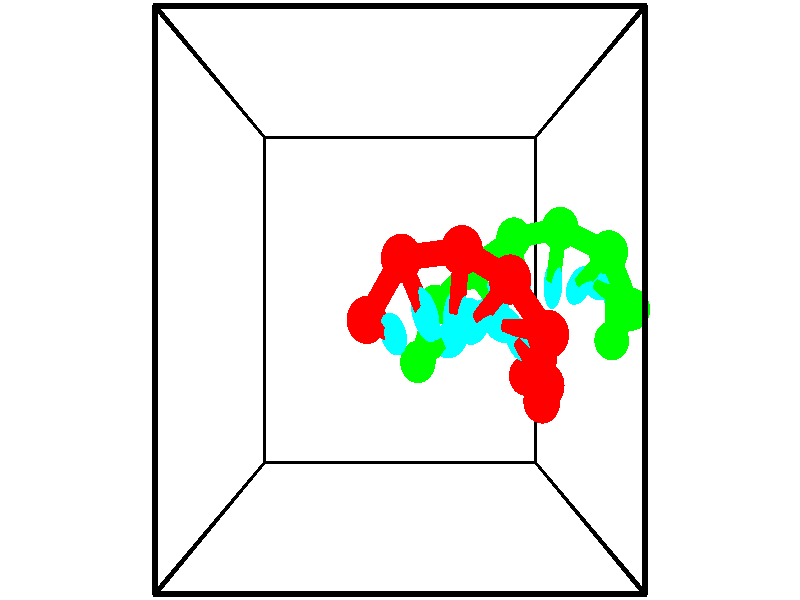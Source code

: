// switches for output
#declare DRAW_BASES = 1; // possible values are 0, 1; only relevant for DNA ribbons
#declare DRAW_BASES_TYPE = 3; // possible values are 1, 2, 3; only relevant for DNA ribbons
#declare DRAW_FOG = 0; // set to 1 to enable fog

#include "colors.inc"

#include "transforms.inc"
background { rgb <1, 1, 1>}

#default {
   normal{
       ripples 0.25
       frequency 0.20
       turbulence 0.2
       lambda 5
   }
	finish {
		phong 0.1
		phong_size 40.
	}
}

// original window dimensions: 1024x640


// camera settings

camera {
	sky <-0, 1, 0>
	up <-0, 1, 0>
	right 1.6 * <1, 0, 0>
	location <2.5, 2.5, 11.1562>
	look_at <2.5, 2.5, 2.5>
	direction <0, 0, -8.6562>
	angle 67.0682
}


# declare cpy_camera_pos = <2.5, 2.5, 11.1562>;
# if (DRAW_FOG = 1)
fog {
	fog_type 2
	up vnormalize(cpy_camera_pos)
	color rgbt<1,1,1,0.3>
	distance 1e-5
	fog_alt 3e-3
	fog_offset 4
}
# end


// LIGHTS

# declare lum = 6;
global_settings {
	ambient_light rgb lum * <0.05, 0.05, 0.05>
	max_trace_level 15
}# declare cpy_direct_light_amount = 0.25;
light_source
{	1000 * <-1, -1, 1>,
	rgb lum * cpy_direct_light_amount
	parallel
}

light_source
{	1000 * <1, 1, -1>,
	rgb lum * cpy_direct_light_amount
	parallel
}

// strand 0

// nucleotide -1

// particle -1
sphere {
	<2.084470, 2.292434, 3.618562> 0.250000
	pigment { color rgbt <1,0,0,0> }
	no_shadow
}
cylinder {
	<2.275093, 2.225746, 3.963838>,  <2.389467, 2.185733, 4.171003>, 0.100000
	pigment { color rgbt <1,0,0,0> }
	no_shadow
}
cylinder {
	<2.275093, 2.225746, 3.963838>,  <2.084470, 2.292434, 3.618562>, 0.100000
	pigment { color rgbt <1,0,0,0> }
	no_shadow
}

// particle -1
sphere {
	<2.275093, 2.225746, 3.963838> 0.100000
	pigment { color rgbt <1,0,0,0> }
	no_shadow
}
sphere {
	0, 1
	scale<0.080000,0.200000,0.300000>
	matrix <0.878895, 0.113687, -0.463270,
		-0.020897, 0.979428, 0.200709,
		0.476557, -0.166721, 0.863190,
		2.418060, 2.175730, 4.222795>
	pigment { color rgbt <0,1,1,0> }
	no_shadow
}
cylinder {
	<2.516028, 2.928396, 3.741149>,  <2.084470, 2.292434, 3.618562>, 0.130000
	pigment { color rgbt <1,0,0,0> }
	no_shadow
}

// nucleotide -1

// particle -1
sphere {
	<2.516028, 2.928396, 3.741149> 0.250000
	pigment { color rgbt <1,0,0,0> }
	no_shadow
}
cylinder {
	<2.674522, 2.602600, 3.910667>,  <2.769619, 2.407122, 4.012378>, 0.100000
	pigment { color rgbt <1,0,0,0> }
	no_shadow
}
cylinder {
	<2.674522, 2.602600, 3.910667>,  <2.516028, 2.928396, 3.741149>, 0.100000
	pigment { color rgbt <1,0,0,0> }
	no_shadow
}

// particle -1
sphere {
	<2.674522, 2.602600, 3.910667> 0.100000
	pigment { color rgbt <1,0,0,0> }
	no_shadow
}
sphere {
	0, 1
	scale<0.080000,0.200000,0.300000>
	matrix <0.789760, 0.066940, -0.609752,
		0.468269, 0.576302, 0.669776,
		0.396236, -0.814491, 0.423795,
		2.793393, 2.358253, 4.037805>
	pigment { color rgbt <0,1,1,0> }
	no_shadow
}
cylinder {
	<3.237032, 2.994628, 3.943847>,  <2.516028, 2.928396, 3.741149>, 0.130000
	pigment { color rgbt <1,0,0,0> }
	no_shadow
}

// nucleotide -1

// particle -1
sphere {
	<3.237032, 2.994628, 3.943847> 0.250000
	pigment { color rgbt <1,0,0,0> }
	no_shadow
}
cylinder {
	<3.207539, 2.604233, 3.861863>,  <3.189843, 2.369995, 3.812672>, 0.100000
	pigment { color rgbt <1,0,0,0> }
	no_shadow
}
cylinder {
	<3.207539, 2.604233, 3.861863>,  <3.237032, 2.994628, 3.943847>, 0.100000
	pigment { color rgbt <1,0,0,0> }
	no_shadow
}

// particle -1
sphere {
	<3.207539, 2.604233, 3.861863> 0.100000
	pigment { color rgbt <1,0,0,0> }
	no_shadow
}
sphere {
	0, 1
	scale<0.080000,0.200000,0.300000>
	matrix <0.693643, 0.097475, -0.713693,
		0.716535, -0.194792, 0.669801,
		-0.073732, -0.975989, -0.204960,
		3.185419, 2.311436, 3.800375>
	pigment { color rgbt <0,1,1,0> }
	no_shadow
}
cylinder {
	<3.815546, 2.704139, 3.928227>,  <3.237032, 2.994628, 3.943847>, 0.130000
	pigment { color rgbt <1,0,0,0> }
	no_shadow
}

// nucleotide -1

// particle -1
sphere {
	<3.815546, 2.704139, 3.928227> 0.250000
	pigment { color rgbt <1,0,0,0> }
	no_shadow
}
cylinder {
	<3.619476, 2.453079, 3.686306>,  <3.501835, 2.302443, 3.541154>, 0.100000
	pigment { color rgbt <1,0,0,0> }
	no_shadow
}
cylinder {
	<3.619476, 2.453079, 3.686306>,  <3.815546, 2.704139, 3.928227>, 0.100000
	pigment { color rgbt <1,0,0,0> }
	no_shadow
}

// particle -1
sphere {
	<3.619476, 2.453079, 3.686306> 0.100000
	pigment { color rgbt <1,0,0,0> }
	no_shadow
}
sphere {
	0, 1
	scale<0.080000,0.200000,0.300000>
	matrix <0.809736, -0.071112, -0.582469,
		0.322579, -0.775240, 0.543088,
		-0.490174, -0.627651, -0.604801,
		3.472424, 2.264784, 3.504866>
	pigment { color rgbt <0,1,1,0> }
	no_shadow
}
cylinder {
	<4.307395, 2.150570, 3.775349>,  <3.815546, 2.704139, 3.928227>, 0.130000
	pigment { color rgbt <1,0,0,0> }
	no_shadow
}

// nucleotide -1

// particle -1
sphere {
	<4.307395, 2.150570, 3.775349> 0.250000
	pigment { color rgbt <1,0,0,0> }
	no_shadow
}
cylinder {
	<4.040306, 2.198029, 3.481391>,  <3.880053, 2.226504, 3.305017>, 0.100000
	pigment { color rgbt <1,0,0,0> }
	no_shadow
}
cylinder {
	<4.040306, 2.198029, 3.481391>,  <4.307395, 2.150570, 3.775349>, 0.100000
	pigment { color rgbt <1,0,0,0> }
	no_shadow
}

// particle -1
sphere {
	<4.040306, 2.198029, 3.481391> 0.100000
	pigment { color rgbt <1,0,0,0> }
	no_shadow
}
sphere {
	0, 1
	scale<0.080000,0.200000,0.300000>
	matrix <0.740746, 0.008071, -0.671737,
		-0.073769, -0.992904, -0.093277,
		-0.667723, 0.118647, -0.734894,
		3.839989, 2.233623, 3.260923>
	pigment { color rgbt <0,1,1,0> }
	no_shadow
}
cylinder {
	<4.355118, 1.588585, 3.399198>,  <4.307395, 2.150570, 3.775349>, 0.130000
	pigment { color rgbt <1,0,0,0> }
	no_shadow
}

// nucleotide -1

// particle -1
sphere {
	<4.355118, 1.588585, 3.399198> 0.250000
	pigment { color rgbt <1,0,0,0> }
	no_shadow
}
cylinder {
	<4.216816, 1.860985, 3.140991>,  <4.133834, 2.024425, 2.986067>, 0.100000
	pigment { color rgbt <1,0,0,0> }
	no_shadow
}
cylinder {
	<4.216816, 1.860985, 3.140991>,  <4.355118, 1.588585, 3.399198>, 0.100000
	pigment { color rgbt <1,0,0,0> }
	no_shadow
}

// particle -1
sphere {
	<4.216816, 1.860985, 3.140991> 0.100000
	pigment { color rgbt <1,0,0,0> }
	no_shadow
}
sphere {
	0, 1
	scale<0.080000,0.200000,0.300000>
	matrix <0.826051, -0.105403, -0.553651,
		-0.445075, -0.724659, -0.526097,
		-0.345756, 0.680999, -0.645517,
		4.113089, 2.065285, 2.947335>
	pigment { color rgbt <0,1,1,0> }
	no_shadow
}
cylinder {
	<4.481276, 1.312074, 2.707181>,  <4.355118, 1.588585, 3.399198>, 0.130000
	pigment { color rgbt <1,0,0,0> }
	no_shadow
}

// nucleotide -1

// particle -1
sphere {
	<4.481276, 1.312074, 2.707181> 0.250000
	pigment { color rgbt <1,0,0,0> }
	no_shadow
}
cylinder {
	<4.432835, 1.707184, 2.667917>,  <4.403770, 1.944250, 2.644359>, 0.100000
	pigment { color rgbt <1,0,0,0> }
	no_shadow
}
cylinder {
	<4.432835, 1.707184, 2.667917>,  <4.481276, 1.312074, 2.707181>, 0.100000
	pigment { color rgbt <1,0,0,0> }
	no_shadow
}

// particle -1
sphere {
	<4.432835, 1.707184, 2.667917> 0.100000
	pigment { color rgbt <1,0,0,0> }
	no_shadow
}
sphere {
	0, 1
	scale<0.080000,0.200000,0.300000>
	matrix <0.675883, 0.009631, -0.736945,
		-0.726991, -0.155590, -0.668787,
		-0.121102, 0.987775, -0.098159,
		4.396504, 2.003516, 2.638469>
	pigment { color rgbt <0,1,1,0> }
	no_shadow
}
cylinder {
	<4.407619, 1.538694, 1.997663>,  <4.481276, 1.312074, 2.707181>, 0.130000
	pigment { color rgbt <1,0,0,0> }
	no_shadow
}

// nucleotide -1

// particle -1
sphere {
	<4.407619, 1.538694, 1.997663> 0.250000
	pigment { color rgbt <1,0,0,0> }
	no_shadow
}
cylinder {
	<4.576519, 1.843651, 2.193811>,  <4.677859, 2.026625, 2.311500>, 0.100000
	pigment { color rgbt <1,0,0,0> }
	no_shadow
}
cylinder {
	<4.576519, 1.843651, 2.193811>,  <4.407619, 1.538694, 1.997663>, 0.100000
	pigment { color rgbt <1,0,0,0> }
	no_shadow
}

// particle -1
sphere {
	<4.576519, 1.843651, 2.193811> 0.100000
	pigment { color rgbt <1,0,0,0> }
	no_shadow
}
sphere {
	0, 1
	scale<0.080000,0.200000,0.300000>
	matrix <0.768130, -0.013685, -0.640148,
		-0.481333, 0.646970, -0.591395,
		0.422250, 0.762393, 0.490370,
		4.703194, 2.072369, 2.340922>
	pigment { color rgbt <0,1,1,0> }
	no_shadow
}
// strand 1

// nucleotide -1

// particle -1
sphere {
	<5.736214, 1.981153, 1.923608> 0.250000
	pigment { color rgbt <0,1,0,0> }
	no_shadow
}
cylinder {
	<5.749741, 2.379715, 1.892541>,  <5.757857, 2.618852, 1.873901>, 0.100000
	pigment { color rgbt <0,1,0,0> }
	no_shadow
}
cylinder {
	<5.749741, 2.379715, 1.892541>,  <5.736214, 1.981153, 1.923608>, 0.100000
	pigment { color rgbt <0,1,0,0> }
	no_shadow
}

// particle -1
sphere {
	<5.749741, 2.379715, 1.892541> 0.100000
	pigment { color rgbt <0,1,0,0> }
	no_shadow
}
sphere {
	0, 1
	scale<0.080000,0.200000,0.300000>
	matrix <-0.918429, 0.061629, 0.390755,
		0.394137, 0.058118, 0.917212,
		0.033817, 0.996406, -0.077667,
		5.759886, 2.678637, 1.869241>
	pigment { color rgbt <0,1,1,0> }
	no_shadow
}
cylinder {
	<5.740828, 2.391512, 2.685501>,  <5.736214, 1.981153, 1.923608>, 0.130000
	pigment { color rgbt <0,1,0,0> }
	no_shadow
}

// nucleotide -1

// particle -1
sphere {
	<5.740828, 2.391512, 2.685501> 0.250000
	pigment { color rgbt <0,1,0,0> }
	no_shadow
}
cylinder {
	<5.552155, 2.580147, 2.387475>,  <5.438951, 2.693328, 2.208659>, 0.100000
	pigment { color rgbt <0,1,0,0> }
	no_shadow
}
cylinder {
	<5.552155, 2.580147, 2.387475>,  <5.740828, 2.391512, 2.685501>, 0.100000
	pigment { color rgbt <0,1,0,0> }
	no_shadow
}

// particle -1
sphere {
	<5.552155, 2.580147, 2.387475> 0.100000
	pigment { color rgbt <0,1,0,0> }
	no_shadow
}
sphere {
	0, 1
	scale<0.080000,0.200000,0.300000>
	matrix <-0.829376, 0.049645, 0.556480,
		0.299418, 0.880421, 0.367706,
		-0.471682, 0.471587, -0.745065,
		5.410650, 2.721623, 2.163955>
	pigment { color rgbt <0,1,1,0> }
	no_shadow
}
cylinder {
	<5.321402, 3.036763, 2.979423>,  <5.740828, 2.391512, 2.685501>, 0.130000
	pigment { color rgbt <0,1,0,0> }
	no_shadow
}

// nucleotide -1

// particle -1
sphere {
	<5.321402, 3.036763, 2.979423> 0.250000
	pigment { color rgbt <0,1,0,0> }
	no_shadow
}
cylinder {
	<5.187454, 2.829346, 2.664723>,  <5.107086, 2.704895, 2.475903>, 0.100000
	pigment { color rgbt <0,1,0,0> }
	no_shadow
}
cylinder {
	<5.187454, 2.829346, 2.664723>,  <5.321402, 3.036763, 2.979423>, 0.100000
	pigment { color rgbt <0,1,0,0> }
	no_shadow
}

// particle -1
sphere {
	<5.187454, 2.829346, 2.664723> 0.100000
	pigment { color rgbt <0,1,0,0> }
	no_shadow
}
sphere {
	0, 1
	scale<0.080000,0.200000,0.300000>
	matrix <-0.930043, 0.047847, 0.364323,
		-0.151273, 0.853712, -0.498290,
		-0.334868, -0.518543, -0.786750,
		5.086994, 2.673783, 2.428698>
	pigment { color rgbt <0,1,1,0> }
	no_shadow
}
cylinder {
	<4.718488, 3.325618, 2.772447>,  <5.321402, 3.036763, 2.979423>, 0.130000
	pigment { color rgbt <0,1,0,0> }
	no_shadow
}

// nucleotide -1

// particle -1
sphere {
	<4.718488, 3.325618, 2.772447> 0.250000
	pigment { color rgbt <0,1,0,0> }
	no_shadow
}
cylinder {
	<4.702576, 2.956238, 2.619787>,  <4.693028, 2.734610, 2.528191>, 0.100000
	pigment { color rgbt <0,1,0,0> }
	no_shadow
}
cylinder {
	<4.702576, 2.956238, 2.619787>,  <4.718488, 3.325618, 2.772447>, 0.100000
	pigment { color rgbt <0,1,0,0> }
	no_shadow
}

// particle -1
sphere {
	<4.702576, 2.956238, 2.619787> 0.100000
	pigment { color rgbt <0,1,0,0> }
	no_shadow
}
sphere {
	0, 1
	scale<0.080000,0.200000,0.300000>
	matrix <-0.946599, -0.087474, 0.310320,
		-0.319949, 0.373614, -0.870658,
		-0.039780, -0.923451, -0.381650,
		4.690642, 2.679203, 2.505292>
	pigment { color rgbt <0,1,1,0> }
	no_shadow
}
cylinder {
	<4.164802, 3.258331, 2.302909>,  <4.718488, 3.325618, 2.772447>, 0.130000
	pigment { color rgbt <0,1,0,0> }
	no_shadow
}

// nucleotide -1

// particle -1
sphere {
	<4.164802, 3.258331, 2.302909> 0.250000
	pigment { color rgbt <0,1,0,0> }
	no_shadow
}
cylinder {
	<4.225937, 2.877274, 2.408063>,  <4.262618, 2.648639, 2.471156>, 0.100000
	pigment { color rgbt <0,1,0,0> }
	no_shadow
}
cylinder {
	<4.225937, 2.877274, 2.408063>,  <4.164802, 3.258331, 2.302909>, 0.100000
	pigment { color rgbt <0,1,0,0> }
	no_shadow
}

// particle -1
sphere {
	<4.225937, 2.877274, 2.408063> 0.100000
	pigment { color rgbt <0,1,0,0> }
	no_shadow
}
sphere {
	0, 1
	scale<0.080000,0.200000,0.300000>
	matrix <-0.962703, -0.083427, 0.257377,
		-0.223257, -0.292417, -0.929865,
		0.152837, -0.952645, 0.262885,
		4.271788, 2.591480, 2.486929>
	pigment { color rgbt <0,1,1,0> }
	no_shadow
}
cylinder {
	<3.536694, 2.879045, 2.104806>,  <4.164802, 3.258331, 2.302909>, 0.130000
	pigment { color rgbt <0,1,0,0> }
	no_shadow
}

// nucleotide -1

// particle -1
sphere {
	<3.536694, 2.879045, 2.104806> 0.250000
	pigment { color rgbt <0,1,0,0> }
	no_shadow
}
cylinder {
	<3.717117, 2.644043, 2.373547>,  <3.825372, 2.503042, 2.534791>, 0.100000
	pigment { color rgbt <0,1,0,0> }
	no_shadow
}
cylinder {
	<3.717117, 2.644043, 2.373547>,  <3.536694, 2.879045, 2.104806>, 0.100000
	pigment { color rgbt <0,1,0,0> }
	no_shadow
}

// particle -1
sphere {
	<3.717117, 2.644043, 2.373547> 0.100000
	pigment { color rgbt <0,1,0,0> }
	no_shadow
}
sphere {
	0, 1
	scale<0.080000,0.200000,0.300000>
	matrix <-0.831405, -0.002879, 0.555660,
		-0.324518, -0.809216, -0.489752,
		0.451059, -0.587505, 0.671852,
		3.852435, 2.467792, 2.575103>
	pigment { color rgbt <0,1,1,0> }
	no_shadow
}
cylinder {
	<3.015731, 2.438000, 2.296909>,  <3.536694, 2.879045, 2.104806>, 0.130000
	pigment { color rgbt <0,1,0,0> }
	no_shadow
}

// nucleotide -1

// particle -1
sphere {
	<3.015731, 2.438000, 2.296909> 0.250000
	pigment { color rgbt <0,1,0,0> }
	no_shadow
}
cylinder {
	<3.273994, 2.373238, 2.595415>,  <3.428953, 2.334380, 2.774518>, 0.100000
	pigment { color rgbt <0,1,0,0> }
	no_shadow
}
cylinder {
	<3.273994, 2.373238, 2.595415>,  <3.015731, 2.438000, 2.296909>, 0.100000
	pigment { color rgbt <0,1,0,0> }
	no_shadow
}

// particle -1
sphere {
	<3.273994, 2.373238, 2.595415> 0.100000
	pigment { color rgbt <0,1,0,0> }
	no_shadow
}
sphere {
	0, 1
	scale<0.080000,0.200000,0.300000>
	matrix <-0.758104, -0.018592, 0.651869,
		-0.091669, -0.986631, -0.134748,
		0.645659, -0.161908, 0.746264,
		3.467692, 2.324666, 2.819294>
	pigment { color rgbt <0,1,1,0> }
	no_shadow
}
cylinder {
	<2.753153, 1.772100, 2.619786>,  <3.015731, 2.438000, 2.296909>, 0.130000
	pigment { color rgbt <0,1,0,0> }
	no_shadow
}

// nucleotide -1

// particle -1
sphere {
	<2.753153, 1.772100, 2.619786> 0.250000
	pigment { color rgbt <0,1,0,0> }
	no_shadow
}
cylinder {
	<2.992729, 1.937134, 2.894316>,  <3.136475, 2.036154, 3.059034>, 0.100000
	pigment { color rgbt <0,1,0,0> }
	no_shadow
}
cylinder {
	<2.992729, 1.937134, 2.894316>,  <2.753153, 1.772100, 2.619786>, 0.100000
	pigment { color rgbt <0,1,0,0> }
	no_shadow
}

// particle -1
sphere {
	<2.992729, 1.937134, 2.894316> 0.100000
	pigment { color rgbt <0,1,0,0> }
	no_shadow
}
sphere {
	0, 1
	scale<0.080000,0.200000,0.300000>
	matrix <-0.669844, -0.211547, 0.711728,
		0.438838, -0.886015, 0.149663,
		0.598941, 0.412585, 0.686326,
		3.172411, 2.060909, 3.100214>
	pigment { color rgbt <0,1,1,0> }
	no_shadow
}
// box output
cylinder {
	<0.000000, 0.000000, 0.000000>,  <5.000000, 0.000000, 0.000000>, 0.025000
	pigment { color rgbt <0,0,0,0> }
	no_shadow
}
cylinder {
	<0.000000, 0.000000, 0.000000>,  <0.000000, 5.000000, 0.000000>, 0.025000
	pigment { color rgbt <0,0,0,0> }
	no_shadow
}
cylinder {
	<0.000000, 0.000000, 0.000000>,  <0.000000, 0.000000, 5.000000>, 0.025000
	pigment { color rgbt <0,0,0,0> }
	no_shadow
}
cylinder {
	<5.000000, 5.000000, 5.000000>,  <0.000000, 5.000000, 5.000000>, 0.025000
	pigment { color rgbt <0,0,0,0> }
	no_shadow
}
cylinder {
	<5.000000, 5.000000, 5.000000>,  <5.000000, 0.000000, 5.000000>, 0.025000
	pigment { color rgbt <0,0,0,0> }
	no_shadow
}
cylinder {
	<5.000000, 5.000000, 5.000000>,  <5.000000, 5.000000, 0.000000>, 0.025000
	pigment { color rgbt <0,0,0,0> }
	no_shadow
}
cylinder {
	<0.000000, 0.000000, 5.000000>,  <0.000000, 5.000000, 5.000000>, 0.025000
	pigment { color rgbt <0,0,0,0> }
	no_shadow
}
cylinder {
	<0.000000, 0.000000, 5.000000>,  <5.000000, 0.000000, 5.000000>, 0.025000
	pigment { color rgbt <0,0,0,0> }
	no_shadow
}
cylinder {
	<5.000000, 5.000000, 0.000000>,  <0.000000, 5.000000, 0.000000>, 0.025000
	pigment { color rgbt <0,0,0,0> }
	no_shadow
}
cylinder {
	<5.000000, 5.000000, 0.000000>,  <5.000000, 0.000000, 0.000000>, 0.025000
	pigment { color rgbt <0,0,0,0> }
	no_shadow
}
cylinder {
	<5.000000, 0.000000, 5.000000>,  <5.000000, 0.000000, 0.000000>, 0.025000
	pigment { color rgbt <0,0,0,0> }
	no_shadow
}
cylinder {
	<0.000000, 5.000000, 0.000000>,  <0.000000, 5.000000, 5.000000>, 0.025000
	pigment { color rgbt <0,0,0,0> }
	no_shadow
}
// end of box output
